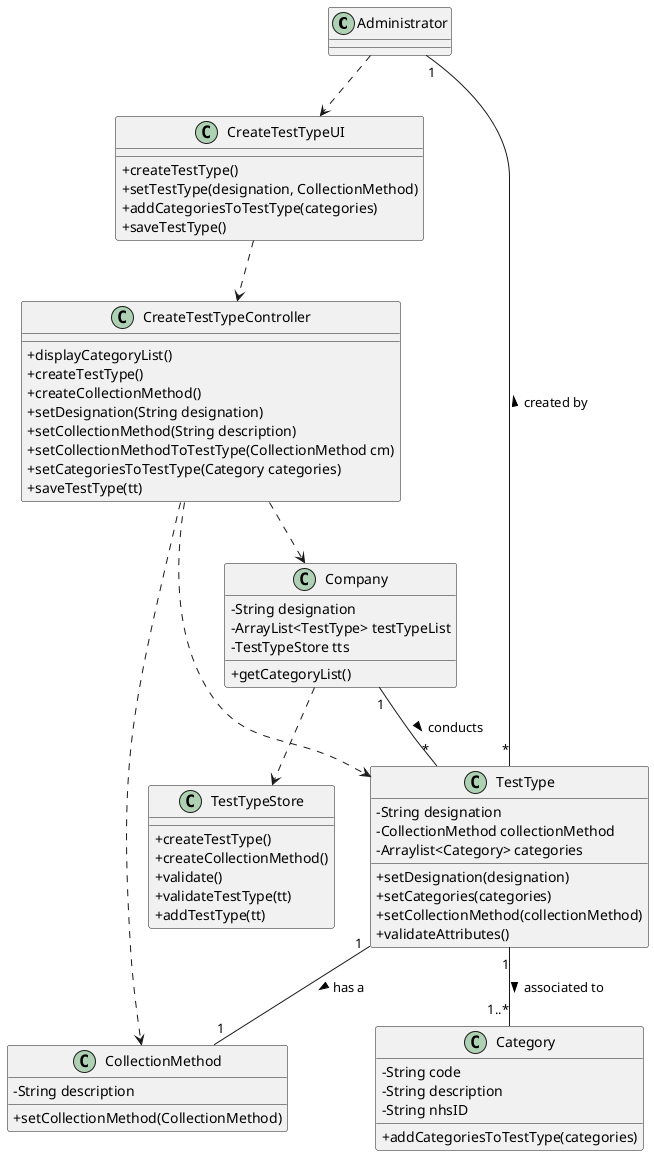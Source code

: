 @startuml

skinparam classAttributeIconSize 0

class Administrator
class CreateTestTypeUI {
+createTestType()
+setTestType(designation, CollectionMethod)
+addCategoriesToTestType(categories)
+saveTestType()
}
class CreateTestTypeController {
+displayCategoryList()
+createTestType()
+createCollectionMethod()
+setDesignation(String designation)
+setCollectionMethod(String description)
+setCollectionMethodToTestType(CollectionMethod cm)
+setCategoriesToTestType(Category categories)
+saveTestType(tt)
}
class CollectionMethod {
-String description
+setCollectionMethod(CollectionMethod)
}
class TestType {
-String designation
-CollectionMethod collectionMethod
-Arraylist<Category> categories
+setDesignation(designation)
+setCategories(categories)
+setCollectionMethod(collectionMethod)
+validateAttributes()
}
class Category {
-String code
-String description
-String nhsID
+addCategoriesToTestType(categories)
}
class Company {
-String designation
-ArrayList<TestType> testTypeList
-TestTypeStore tts
+getCategoryList()
}

class TestTypeStore {
+createTestType()
+createCollectionMethod()
+validate()
+validateTestType(tt)
+addTestType(tt)
}

Administrator ..> CreateTestTypeUI
CreateTestTypeUI ..> CreateTestTypeController
TestType "*"-up-"1" Administrator : created by >
Category "1..*"-up-"1" TestType  : associated to <
TestType "1"--"1" CollectionMethod : has a  >
Company "1"-down-"*" TestType : conducts >
CreateTestTypeController ..> Company
CreateTestTypeController ..> TestType
CreateTestTypeController ..> CollectionMethod
Company ..> TestTypeStore

@enduml